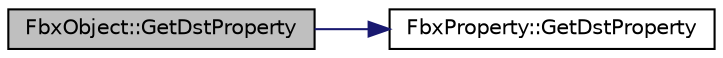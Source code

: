digraph "FbxObject::GetDstProperty"
{
  edge [fontname="Helvetica",fontsize="10",labelfontname="Helvetica",labelfontsize="10"];
  node [fontname="Helvetica",fontsize="10",shape=record];
  rankdir="LR";
  Node183 [label="FbxObject::GetDstProperty",height=0.2,width=0.4,color="black", fillcolor="grey75", style="filled", fontcolor="black"];
  Node183 -> Node184 [color="midnightblue",fontsize="10",style="solid",fontname="Helvetica"];
  Node184 [label="FbxProperty::GetDstProperty",height=0.2,width=0.4,color="black", fillcolor="white", style="filled",URL="$class_fbx_property.html#ade7a6b86edce76764b6b4cb4854cb9b7"];
}
